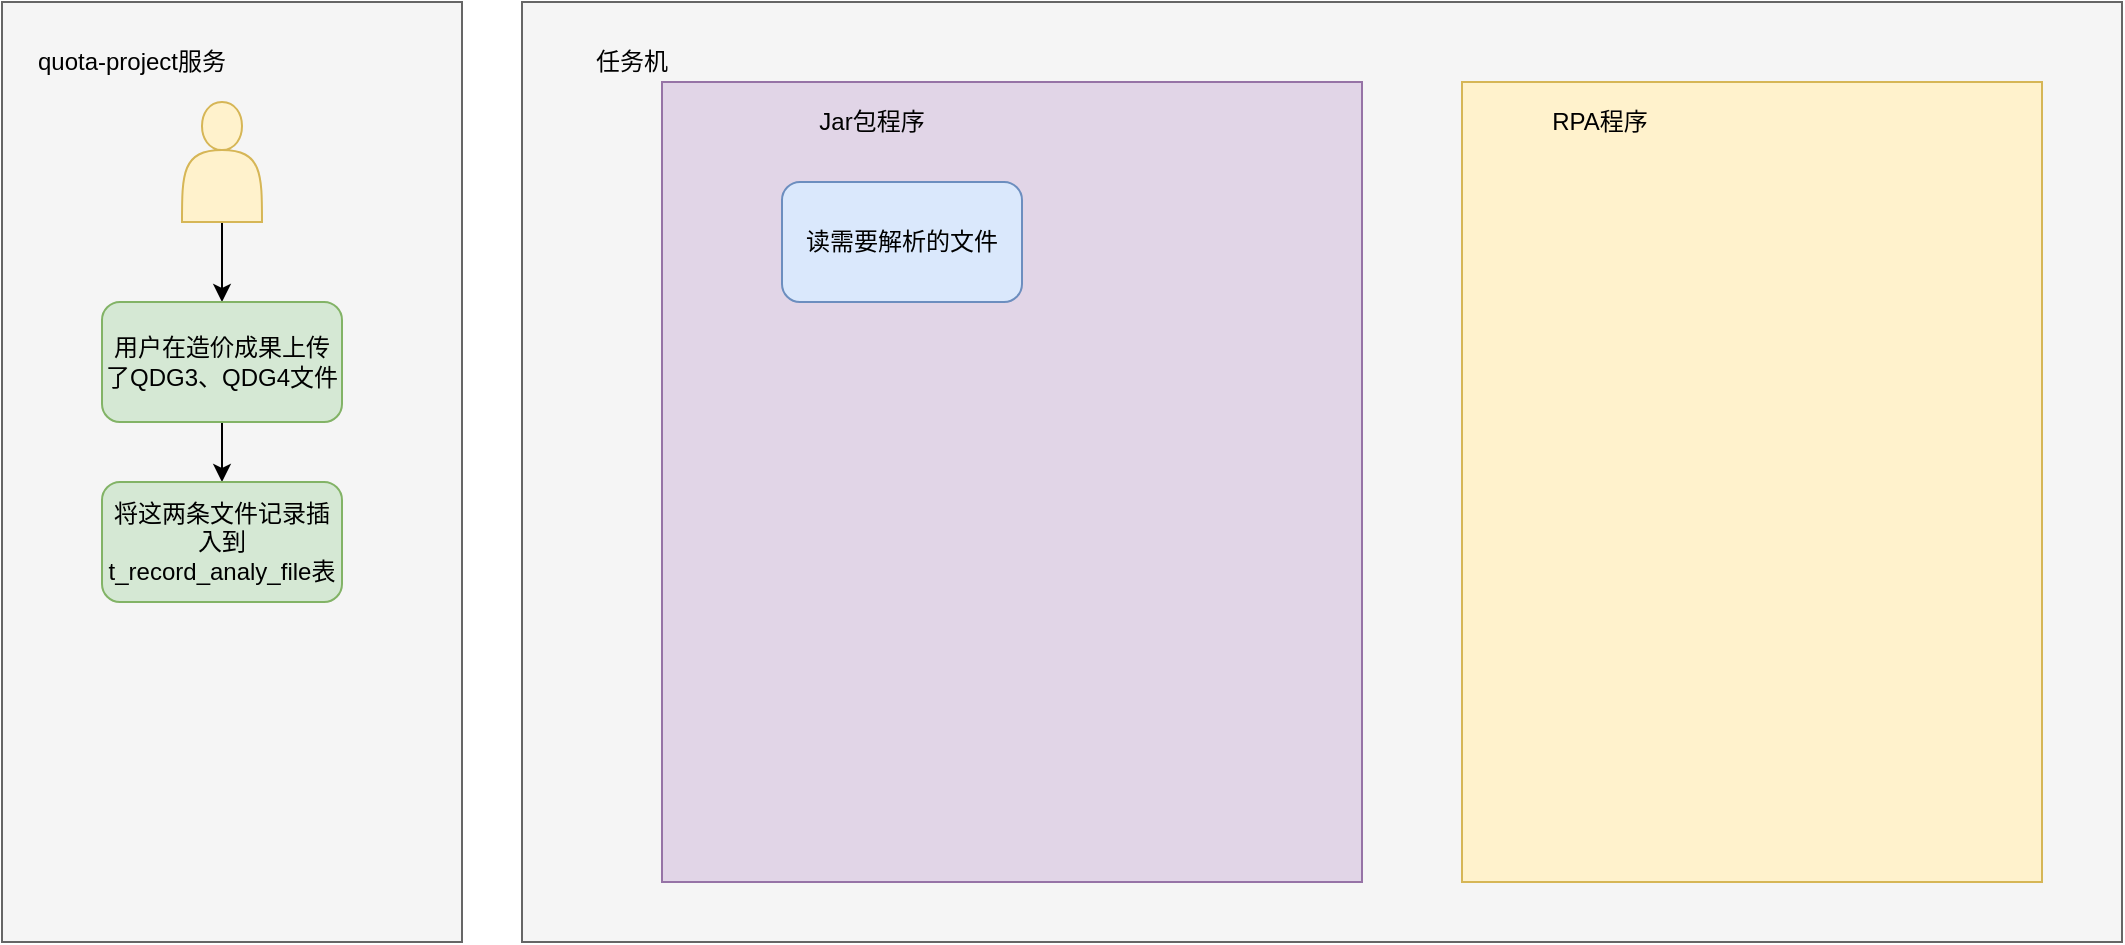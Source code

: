 <mxfile version="22.0.8" type="github">
  <diagram name="第 1 页" id="U1troU89-dCuwRi3Gn4e">
    <mxGraphModel dx="1120" dy="793" grid="1" gridSize="10" guides="1" tooltips="1" connect="1" arrows="1" fold="1" page="1" pageScale="1" pageWidth="1169" pageHeight="827" math="0" shadow="0">
      <root>
        <mxCell id="0" />
        <mxCell id="1" parent="0" />
        <mxCell id="rUnrRNRj65xeHvoS4-iV-1" value="" style="rounded=0;whiteSpace=wrap;html=1;fillColor=#f5f5f5;strokeColor=#666666;fontColor=#333333;" vertex="1" parent="1">
          <mxGeometry x="20" y="90" width="230" height="470" as="geometry" />
        </mxCell>
        <mxCell id="rUnrRNRj65xeHvoS4-iV-2" style="edgeStyle=orthogonalEdgeStyle;rounded=0;orthogonalLoop=1;jettySize=auto;html=1;entryX=0.5;entryY=0;entryDx=0;entryDy=0;" edge="1" parent="1" source="rUnrRNRj65xeHvoS4-iV-3" target="rUnrRNRj65xeHvoS4-iV-5">
          <mxGeometry relative="1" as="geometry" />
        </mxCell>
        <mxCell id="rUnrRNRj65xeHvoS4-iV-3" value="" style="shape=actor;whiteSpace=wrap;html=1;fillColor=#fff2cc;strokeColor=#d6b656;" vertex="1" parent="1">
          <mxGeometry x="110" y="140" width="40" height="60" as="geometry" />
        </mxCell>
        <mxCell id="rUnrRNRj65xeHvoS4-iV-4" style="edgeStyle=orthogonalEdgeStyle;rounded=0;orthogonalLoop=1;jettySize=auto;html=1;entryX=0.5;entryY=0;entryDx=0;entryDy=0;" edge="1" parent="1" source="rUnrRNRj65xeHvoS4-iV-5" target="rUnrRNRj65xeHvoS4-iV-6">
          <mxGeometry relative="1" as="geometry">
            <mxPoint x="130" y="340" as="targetPoint" />
          </mxGeometry>
        </mxCell>
        <mxCell id="rUnrRNRj65xeHvoS4-iV-5" value="用户在造价成果上传了QDG3、QDG4文件" style="rounded=1;whiteSpace=wrap;html=1;fillColor=#d5e8d4;strokeColor=#82b366;" vertex="1" parent="1">
          <mxGeometry x="70" y="240" width="120" height="60" as="geometry" />
        </mxCell>
        <mxCell id="rUnrRNRj65xeHvoS4-iV-6" value="将这两条文件记录插入到t_record_analy_file表" style="rounded=1;whiteSpace=wrap;html=1;fillColor=#d5e8d4;strokeColor=#82b366;" vertex="1" parent="1">
          <mxGeometry x="70" y="330" width="120" height="60" as="geometry" />
        </mxCell>
        <mxCell id="rUnrRNRj65xeHvoS4-iV-7" value="" style="rounded=0;whiteSpace=wrap;html=1;fillColor=#f5f5f5;strokeColor=#666666;fontColor=#333333;" vertex="1" parent="1">
          <mxGeometry x="280" y="90" width="800" height="470" as="geometry" />
        </mxCell>
        <mxCell id="rUnrRNRj65xeHvoS4-iV-8" value="quota-project服务" style="text;html=1;strokeColor=none;fillColor=none;align=center;verticalAlign=middle;whiteSpace=wrap;rounded=0;" vertex="1" parent="1">
          <mxGeometry x="30" y="110" width="110" height="20" as="geometry" />
        </mxCell>
        <mxCell id="rUnrRNRj65xeHvoS4-iV-9" value="" style="rounded=0;whiteSpace=wrap;html=1;fillColor=#fff2cc;strokeColor=#d6b656;" vertex="1" parent="1">
          <mxGeometry x="750" y="130" width="290" height="400" as="geometry" />
        </mxCell>
        <mxCell id="rUnrRNRj65xeHvoS4-iV-10" value="&lt;font style=&quot;font-size: 12px;&quot;&gt;RPA程序&lt;/font&gt;" style="text;html=1;strokeColor=none;fillColor=none;align=center;verticalAlign=middle;whiteSpace=wrap;rounded=0;" vertex="1" parent="1">
          <mxGeometry x="764" y="140" width="110" height="20" as="geometry" />
        </mxCell>
        <mxCell id="rUnrRNRj65xeHvoS4-iV-11" value="" style="rounded=0;whiteSpace=wrap;html=1;fillColor=#e1d5e7;strokeColor=#9673a6;" vertex="1" parent="1">
          <mxGeometry x="350" y="130" width="350" height="400" as="geometry" />
        </mxCell>
        <mxCell id="rUnrRNRj65xeHvoS4-iV-12" value="任务机" style="text;html=1;strokeColor=none;fillColor=none;align=center;verticalAlign=middle;whiteSpace=wrap;rounded=0;" vertex="1" parent="1">
          <mxGeometry x="280" y="110" width="110" height="20" as="geometry" />
        </mxCell>
        <mxCell id="rUnrRNRj65xeHvoS4-iV-13" value="&lt;font style=&quot;font-size: 12px;&quot;&gt;Jar包程序&lt;/font&gt;" style="text;html=1;strokeColor=none;fillColor=none;align=center;verticalAlign=middle;whiteSpace=wrap;rounded=0;" vertex="1" parent="1">
          <mxGeometry x="400" y="140" width="110" height="20" as="geometry" />
        </mxCell>
        <mxCell id="rUnrRNRj65xeHvoS4-iV-15" value="读需要解析的文件" style="rounded=1;whiteSpace=wrap;html=1;fillColor=#dae8fc;strokeColor=#6c8ebf;" vertex="1" parent="1">
          <mxGeometry x="410" y="180" width="120" height="60" as="geometry" />
        </mxCell>
      </root>
    </mxGraphModel>
  </diagram>
</mxfile>
